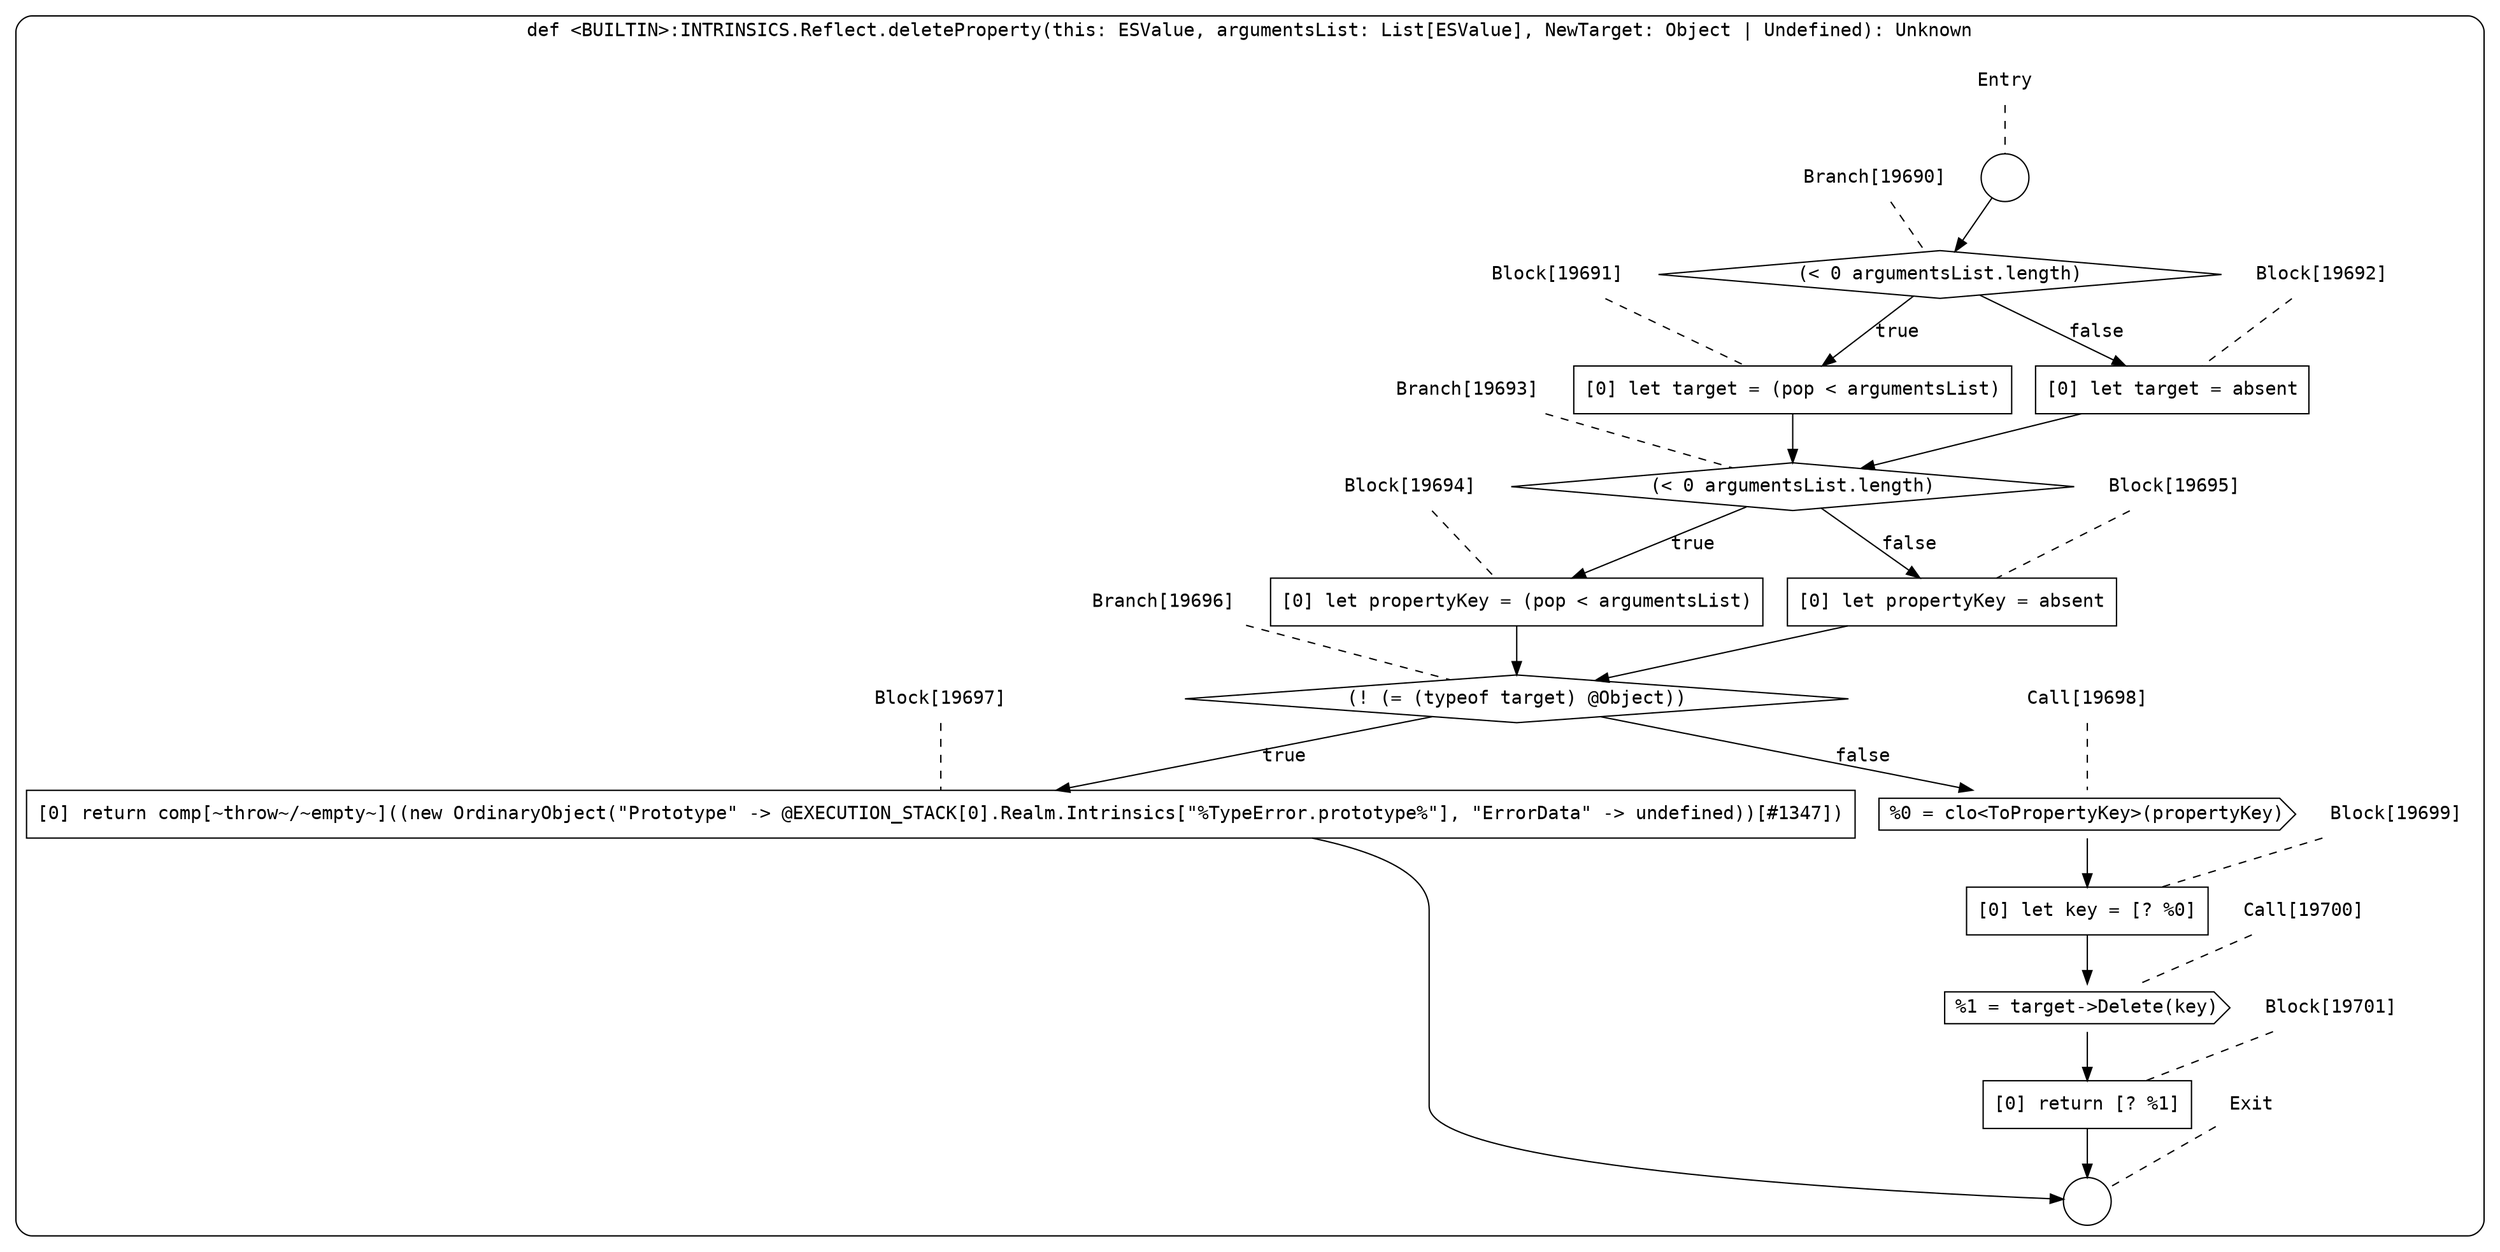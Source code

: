 digraph {
  graph [fontname = "Consolas"]
  node [fontname = "Consolas"]
  edge [fontname = "Consolas"]
  subgraph cluster2649 {
    label = "def <BUILTIN>:INTRINSICS.Reflect.deleteProperty(this: ESValue, argumentsList: List[ESValue], NewTarget: Object | Undefined): Unknown"
    style = rounded
    cluster2649_entry_name [shape=none, label=<<font color="black">Entry</font>>]
    cluster2649_entry_name -> cluster2649_entry [arrowhead=none, color="black", style=dashed]
    cluster2649_entry [shape=circle label=" " color="black" fillcolor="white" style=filled]
    cluster2649_entry -> node19690 [color="black"]
    cluster2649_exit_name [shape=none, label=<<font color="black">Exit</font>>]
    cluster2649_exit_name -> cluster2649_exit [arrowhead=none, color="black", style=dashed]
    cluster2649_exit [shape=circle label=" " color="black" fillcolor="white" style=filled]
    node19690_name [shape=none, label=<<font color="black">Branch[19690]</font>>]
    node19690_name -> node19690 [arrowhead=none, color="black", style=dashed]
    node19690 [shape=diamond, label=<<font color="black">(&lt; 0 argumentsList.length)</font>> color="black" fillcolor="white", style=filled]
    node19690 -> node19691 [label=<<font color="black">true</font>> color="black"]
    node19690 -> node19692 [label=<<font color="black">false</font>> color="black"]
    node19691_name [shape=none, label=<<font color="black">Block[19691]</font>>]
    node19691_name -> node19691 [arrowhead=none, color="black", style=dashed]
    node19691 [shape=box, label=<<font color="black">[0] let target = (pop &lt; argumentsList)<BR ALIGN="LEFT"/></font>> color="black" fillcolor="white", style=filled]
    node19691 -> node19693 [color="black"]
    node19692_name [shape=none, label=<<font color="black">Block[19692]</font>>]
    node19692_name -> node19692 [arrowhead=none, color="black", style=dashed]
    node19692 [shape=box, label=<<font color="black">[0] let target = absent<BR ALIGN="LEFT"/></font>> color="black" fillcolor="white", style=filled]
    node19692 -> node19693 [color="black"]
    node19693_name [shape=none, label=<<font color="black">Branch[19693]</font>>]
    node19693_name -> node19693 [arrowhead=none, color="black", style=dashed]
    node19693 [shape=diamond, label=<<font color="black">(&lt; 0 argumentsList.length)</font>> color="black" fillcolor="white", style=filled]
    node19693 -> node19694 [label=<<font color="black">true</font>> color="black"]
    node19693 -> node19695 [label=<<font color="black">false</font>> color="black"]
    node19694_name [shape=none, label=<<font color="black">Block[19694]</font>>]
    node19694_name -> node19694 [arrowhead=none, color="black", style=dashed]
    node19694 [shape=box, label=<<font color="black">[0] let propertyKey = (pop &lt; argumentsList)<BR ALIGN="LEFT"/></font>> color="black" fillcolor="white", style=filled]
    node19694 -> node19696 [color="black"]
    node19695_name [shape=none, label=<<font color="black">Block[19695]</font>>]
    node19695_name -> node19695 [arrowhead=none, color="black", style=dashed]
    node19695 [shape=box, label=<<font color="black">[0] let propertyKey = absent<BR ALIGN="LEFT"/></font>> color="black" fillcolor="white", style=filled]
    node19695 -> node19696 [color="black"]
    node19696_name [shape=none, label=<<font color="black">Branch[19696]</font>>]
    node19696_name -> node19696 [arrowhead=none, color="black", style=dashed]
    node19696 [shape=diamond, label=<<font color="black">(! (= (typeof target) @Object))</font>> color="black" fillcolor="white", style=filled]
    node19696 -> node19697 [label=<<font color="black">true</font>> color="black"]
    node19696 -> node19698 [label=<<font color="black">false</font>> color="black"]
    node19697_name [shape=none, label=<<font color="black">Block[19697]</font>>]
    node19697_name -> node19697 [arrowhead=none, color="black", style=dashed]
    node19697 [shape=box, label=<<font color="black">[0] return comp[~throw~/~empty~]((new OrdinaryObject(&quot;Prototype&quot; -&gt; @EXECUTION_STACK[0].Realm.Intrinsics[&quot;%TypeError.prototype%&quot;], &quot;ErrorData&quot; -&gt; undefined))[#1347])<BR ALIGN="LEFT"/></font>> color="black" fillcolor="white", style=filled]
    node19697 -> cluster2649_exit [color="black"]
    node19698_name [shape=none, label=<<font color="black">Call[19698]</font>>]
    node19698_name -> node19698 [arrowhead=none, color="black", style=dashed]
    node19698 [shape=cds, label=<<font color="black">%0 = clo&lt;ToPropertyKey&gt;(propertyKey)</font>> color="black" fillcolor="white", style=filled]
    node19698 -> node19699 [color="black"]
    node19699_name [shape=none, label=<<font color="black">Block[19699]</font>>]
    node19699_name -> node19699 [arrowhead=none, color="black", style=dashed]
    node19699 [shape=box, label=<<font color="black">[0] let key = [? %0]<BR ALIGN="LEFT"/></font>> color="black" fillcolor="white", style=filled]
    node19699 -> node19700 [color="black"]
    node19700_name [shape=none, label=<<font color="black">Call[19700]</font>>]
    node19700_name -> node19700 [arrowhead=none, color="black", style=dashed]
    node19700 [shape=cds, label=<<font color="black">%1 = target-&gt;Delete(key)</font>> color="black" fillcolor="white", style=filled]
    node19700 -> node19701 [color="black"]
    node19701_name [shape=none, label=<<font color="black">Block[19701]</font>>]
    node19701_name -> node19701 [arrowhead=none, color="black", style=dashed]
    node19701 [shape=box, label=<<font color="black">[0] return [? %1]<BR ALIGN="LEFT"/></font>> color="black" fillcolor="white", style=filled]
    node19701 -> cluster2649_exit [color="black"]
  }
}